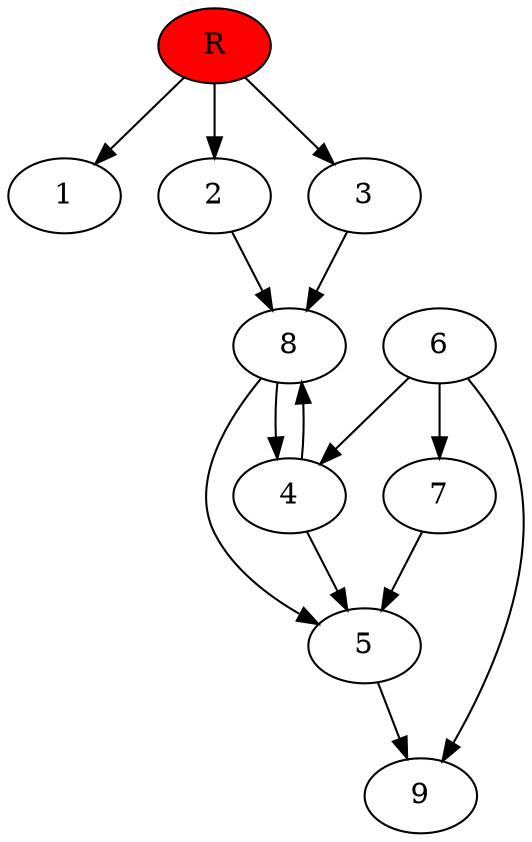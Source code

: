 digraph prb62999 {
	1
	2
	3
	4
	5
	6
	7
	8
	R [fillcolor="#ff0000" style=filled]
	2 -> 8
	3 -> 8
	4 -> 5
	4 -> 8
	5 -> 9
	6 -> 4
	6 -> 7
	6 -> 9
	7 -> 5
	8 -> 4
	8 -> 5
	R -> 1
	R -> 2
	R -> 3
}
